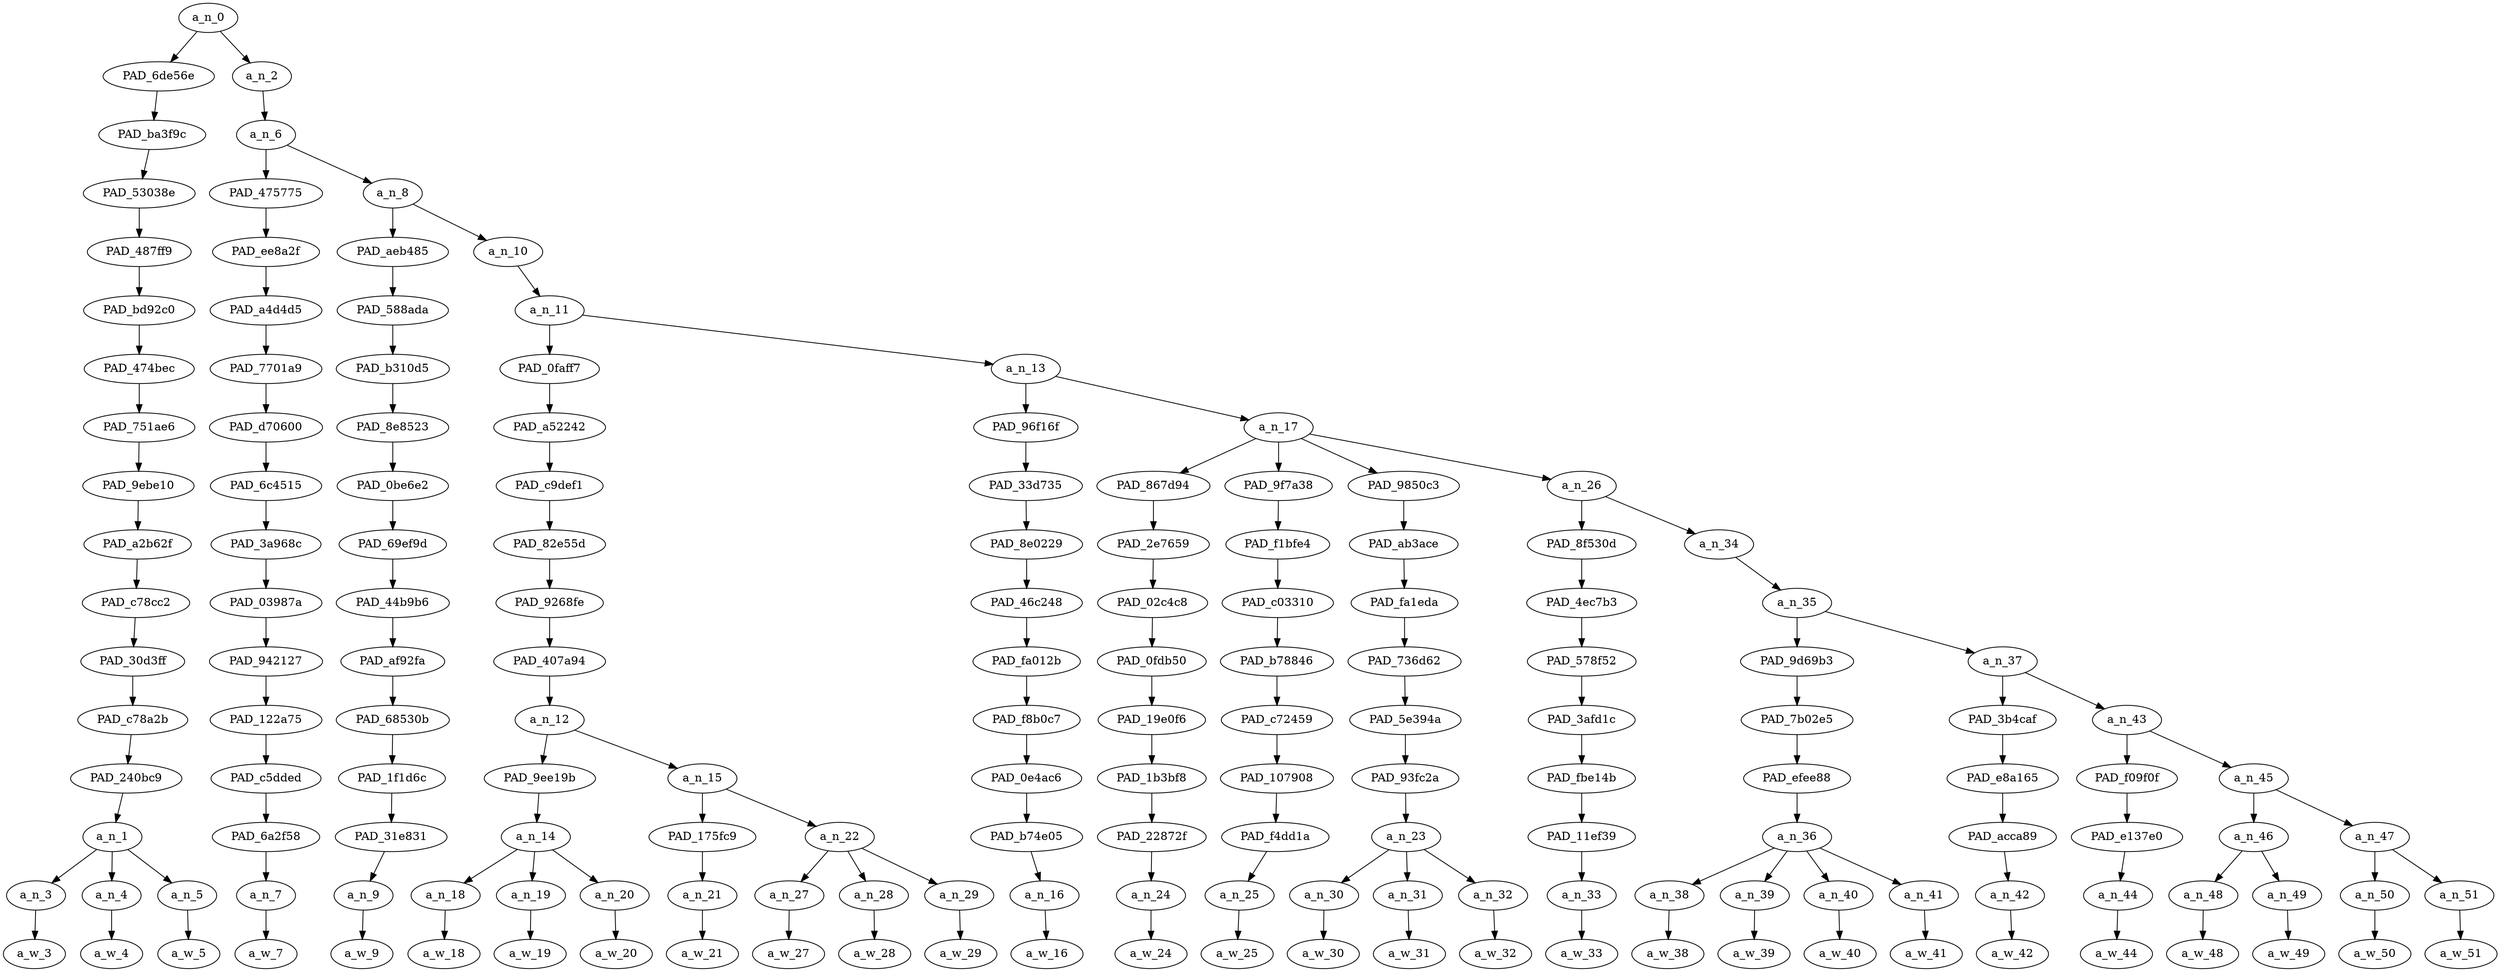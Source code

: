 strict digraph "" {
	a_n_0	[div_dir=1,
		index=0,
		level=16,
		pos="3.118408203125,16!",
		text_span="[0, 1, 2, 3, 4, 5, 6, 7, 8, 9, 10, 11, 12, 13, 14, 15, 16, 17, 18, 19, 20, 21, 22, 23, 24, 25, 26, 27, 28]",
		value=0.99999999];
	PAD_6de56e	[div_dir=-1,
		index=0,
		level=15,
		pos="1.0,15!",
		text_span="[0, 1, 2]",
		value=0.19244398];
	a_n_0 -> PAD_6de56e;
	a_n_2	[div_dir=1,
		index=1,
		level=15,
		pos="5.23681640625,15!",
		text_span="[3, 4, 5, 6, 7, 8, 9, 10, 11, 12, 13, 14, 15, 16, 17, 18, 19, 20, 21, 22, 23, 24, 25, 26, 27, 28]",
		value=0.80752383];
	a_n_0 -> a_n_2;
	PAD_ba3f9c	[div_dir=-1,
		index=0,
		level=14,
		pos="1.0,14!",
		text_span="[0, 1, 2]",
		value=0.19244398];
	PAD_6de56e -> PAD_ba3f9c;
	PAD_53038e	[div_dir=-1,
		index=0,
		level=13,
		pos="1.0,13!",
		text_span="[0, 1, 2]",
		value=0.19244398];
	PAD_ba3f9c -> PAD_53038e;
	PAD_487ff9	[div_dir=-1,
		index=0,
		level=12,
		pos="1.0,12!",
		text_span="[0, 1, 2]",
		value=0.19244398];
	PAD_53038e -> PAD_487ff9;
	PAD_bd92c0	[div_dir=-1,
		index=0,
		level=11,
		pos="1.0,11!",
		text_span="[0, 1, 2]",
		value=0.19244398];
	PAD_487ff9 -> PAD_bd92c0;
	PAD_474bec	[div_dir=-1,
		index=0,
		level=10,
		pos="1.0,10!",
		text_span="[0, 1, 2]",
		value=0.19244398];
	PAD_bd92c0 -> PAD_474bec;
	PAD_751ae6	[div_dir=-1,
		index=0,
		level=9,
		pos="1.0,9!",
		text_span="[0, 1, 2]",
		value=0.19244398];
	PAD_474bec -> PAD_751ae6;
	PAD_9ebe10	[div_dir=-1,
		index=0,
		level=8,
		pos="1.0,8!",
		text_span="[0, 1, 2]",
		value=0.19244398];
	PAD_751ae6 -> PAD_9ebe10;
	PAD_a2b62f	[div_dir=-1,
		index=0,
		level=7,
		pos="1.0,7!",
		text_span="[0, 1, 2]",
		value=0.19244398];
	PAD_9ebe10 -> PAD_a2b62f;
	PAD_c78cc2	[div_dir=-1,
		index=0,
		level=6,
		pos="1.0,6!",
		text_span="[0, 1, 2]",
		value=0.19244398];
	PAD_a2b62f -> PAD_c78cc2;
	PAD_30d3ff	[div_dir=-1,
		index=0,
		level=5,
		pos="1.0,5!",
		text_span="[0, 1, 2]",
		value=0.19244398];
	PAD_c78cc2 -> PAD_30d3ff;
	PAD_c78a2b	[div_dir=-1,
		index=0,
		level=4,
		pos="1.0,4!",
		text_span="[0, 1, 2]",
		value=0.19244398];
	PAD_30d3ff -> PAD_c78a2b;
	PAD_240bc9	[div_dir=-1,
		index=0,
		level=3,
		pos="1.0,3!",
		text_span="[0, 1, 2]",
		value=0.19244398];
	PAD_c78a2b -> PAD_240bc9;
	a_n_1	[div_dir=-1,
		index=0,
		level=2,
		pos="1.0,2!",
		text_span="[0, 1, 2]",
		value=0.19244398];
	PAD_240bc9 -> a_n_1;
	a_n_3	[div_dir=-1,
		index=0,
		level=1,
		pos="0.0,1!",
		text_span="[0]",
		value=0.07278268];
	a_n_1 -> a_n_3;
	a_n_4	[div_dir=1,
		index=1,
		level=1,
		pos="1.0,1!",
		text_span="[1]",
		value=0.06236246];
	a_n_1 -> a_n_4;
	a_n_5	[div_dir=1,
		index=2,
		level=1,
		pos="2.0,1!",
		text_span="[2]",
		value=0.05725314];
	a_n_1 -> a_n_5;
	a_w_3	[div_dir=0,
		index=0,
		level=0,
		pos="0,0!",
		text_span="[0]",
		value="<user>"];
	a_n_3 -> a_w_3;
	a_w_4	[div_dir=0,
		index=1,
		level=0,
		pos="1,0!",
		text_span="[1]",
		value="<user>1"];
	a_n_4 -> a_w_4;
	a_w_5	[div_dir=0,
		index=2,
		level=0,
		pos="2,0!",
		text_span="[2]",
		value="<user>2"];
	a_n_5 -> a_w_5;
	a_n_6	[div_dir=1,
		index=1,
		level=14,
		pos="5.23681640625,14!",
		text_span="[3, 4, 5, 6, 7, 8, 9, 10, 11, 12, 13, 14, 15, 16, 17, 18, 19, 20, 21, 22, 23, 24, 25, 26, 27, 28]",
		value=0.80748641];
	a_n_2 -> a_n_6;
	PAD_475775	[div_dir=-1,
		index=1,
		level=13,
		pos="3.0,13!",
		text_span="[3]",
		value=0.03209814];
	a_n_6 -> PAD_475775;
	a_n_8	[div_dir=1,
		index=2,
		level=13,
		pos="7.4736328125,13!",
		text_span="[4, 5, 6, 7, 8, 9, 10, 11, 12, 13, 14, 15, 16, 17, 18, 19, 20, 21, 22, 23, 24, 25, 26, 27, 28]",
		value=0.77535085];
	a_n_6 -> a_n_8;
	PAD_ee8a2f	[div_dir=-1,
		index=1,
		level=12,
		pos="3.0,12!",
		text_span="[3]",
		value=0.03209814];
	PAD_475775 -> PAD_ee8a2f;
	PAD_a4d4d5	[div_dir=-1,
		index=1,
		level=11,
		pos="3.0,11!",
		text_span="[3]",
		value=0.03209814];
	PAD_ee8a2f -> PAD_a4d4d5;
	PAD_7701a9	[div_dir=-1,
		index=1,
		level=10,
		pos="3.0,10!",
		text_span="[3]",
		value=0.03209814];
	PAD_a4d4d5 -> PAD_7701a9;
	PAD_d70600	[div_dir=-1,
		index=1,
		level=9,
		pos="3.0,9!",
		text_span="[3]",
		value=0.03209814];
	PAD_7701a9 -> PAD_d70600;
	PAD_6c4515	[div_dir=-1,
		index=1,
		level=8,
		pos="3.0,8!",
		text_span="[3]",
		value=0.03209814];
	PAD_d70600 -> PAD_6c4515;
	PAD_3a968c	[div_dir=-1,
		index=1,
		level=7,
		pos="3.0,7!",
		text_span="[3]",
		value=0.03209814];
	PAD_6c4515 -> PAD_3a968c;
	PAD_03987a	[div_dir=-1,
		index=1,
		level=6,
		pos="3.0,6!",
		text_span="[3]",
		value=0.03209814];
	PAD_3a968c -> PAD_03987a;
	PAD_942127	[div_dir=-1,
		index=1,
		level=5,
		pos="3.0,5!",
		text_span="[3]",
		value=0.03209814];
	PAD_03987a -> PAD_942127;
	PAD_122a75	[div_dir=-1,
		index=1,
		level=4,
		pos="3.0,4!",
		text_span="[3]",
		value=0.03209814];
	PAD_942127 -> PAD_122a75;
	PAD_c5dded	[div_dir=-1,
		index=1,
		level=3,
		pos="3.0,3!",
		text_span="[3]",
		value=0.03209814];
	PAD_122a75 -> PAD_c5dded;
	PAD_6a2f58	[div_dir=-1,
		index=1,
		level=2,
		pos="3.0,2!",
		text_span="[3]",
		value=0.03209814];
	PAD_c5dded -> PAD_6a2f58;
	a_n_7	[div_dir=-1,
		index=3,
		level=1,
		pos="3.0,1!",
		text_span="[3]",
		value=0.03209814];
	PAD_6a2f58 -> a_n_7;
	a_w_7	[div_dir=0,
		index=3,
		level=0,
		pos="3,0!",
		text_span="[3]",
		value=you];
	a_n_7 -> a_w_7;
	PAD_aeb485	[div_dir=1,
		index=2,
		level=12,
		pos="4.0,12!",
		text_span="[4]",
		value=0.03310452];
	a_n_8 -> PAD_aeb485;
	a_n_10	[div_dir=1,
		index=3,
		level=12,
		pos="10.947265625,12!",
		text_span="[5, 6, 7, 8, 9, 10, 11, 12, 13, 14, 15, 16, 17, 18, 19, 20, 21, 22, 23, 24, 25, 26, 27, 28]",
		value=0.74218482];
	a_n_8 -> a_n_10;
	PAD_588ada	[div_dir=1,
		index=2,
		level=11,
		pos="4.0,11!",
		text_span="[4]",
		value=0.03310452];
	PAD_aeb485 -> PAD_588ada;
	PAD_b310d5	[div_dir=1,
		index=2,
		level=10,
		pos="4.0,10!",
		text_span="[4]",
		value=0.03310452];
	PAD_588ada -> PAD_b310d5;
	PAD_8e8523	[div_dir=1,
		index=2,
		level=9,
		pos="4.0,9!",
		text_span="[4]",
		value=0.03310452];
	PAD_b310d5 -> PAD_8e8523;
	PAD_0be6e2	[div_dir=1,
		index=2,
		level=8,
		pos="4.0,8!",
		text_span="[4]",
		value=0.03310452];
	PAD_8e8523 -> PAD_0be6e2;
	PAD_69ef9d	[div_dir=1,
		index=2,
		level=7,
		pos="4.0,7!",
		text_span="[4]",
		value=0.03310452];
	PAD_0be6e2 -> PAD_69ef9d;
	PAD_44b9b6	[div_dir=1,
		index=2,
		level=6,
		pos="4.0,6!",
		text_span="[4]",
		value=0.03310452];
	PAD_69ef9d -> PAD_44b9b6;
	PAD_af92fa	[div_dir=1,
		index=2,
		level=5,
		pos="4.0,5!",
		text_span="[4]",
		value=0.03310452];
	PAD_44b9b6 -> PAD_af92fa;
	PAD_68530b	[div_dir=1,
		index=2,
		level=4,
		pos="4.0,4!",
		text_span="[4]",
		value=0.03310452];
	PAD_af92fa -> PAD_68530b;
	PAD_1f1d6c	[div_dir=1,
		index=2,
		level=3,
		pos="4.0,3!",
		text_span="[4]",
		value=0.03310452];
	PAD_68530b -> PAD_1f1d6c;
	PAD_31e831	[div_dir=1,
		index=2,
		level=2,
		pos="4.0,2!",
		text_span="[4]",
		value=0.03310452];
	PAD_1f1d6c -> PAD_31e831;
	a_n_9	[div_dir=1,
		index=4,
		level=1,
		pos="4.0,1!",
		text_span="[4]",
		value=0.03310452];
	PAD_31e831 -> a_n_9;
	a_w_9	[div_dir=0,
		index=4,
		level=0,
		pos="4,0!",
		text_span="[4]",
		value=said];
	a_n_9 -> a_w_9;
	a_n_11	[div_dir=1,
		index=3,
		level=11,
		pos="10.947265625,11!",
		text_span="[5, 6, 7, 8, 9, 10, 11, 12, 13, 14, 15, 16, 17, 18, 19, 20, 21, 22, 23, 24, 25, 26, 27, 28]",
		value=0.74212810];
	a_n_10 -> a_n_11;
	PAD_0faff7	[div_dir=1,
		index=3,
		level=10,
		pos="7.5,10!",
		text_span="[5, 6, 7, 8, 9, 10, 11]",
		value=0.24790395];
	a_n_11 -> PAD_0faff7;
	a_n_13	[div_dir=1,
		index=4,
		level=10,
		pos="14.39453125,10!",
		text_span="[12, 13, 14, 15, 16, 17, 18, 19, 20, 21, 22, 23, 24, 25, 26, 27, 28]",
		value=0.49416742];
	a_n_11 -> a_n_13;
	PAD_a52242	[div_dir=1,
		index=3,
		level=9,
		pos="7.5,9!",
		text_span="[5, 6, 7, 8, 9, 10, 11]",
		value=0.24790395];
	PAD_0faff7 -> PAD_a52242;
	PAD_c9def1	[div_dir=1,
		index=3,
		level=8,
		pos="7.5,8!",
		text_span="[5, 6, 7, 8, 9, 10, 11]",
		value=0.24790395];
	PAD_a52242 -> PAD_c9def1;
	PAD_82e55d	[div_dir=1,
		index=3,
		level=7,
		pos="7.5,7!",
		text_span="[5, 6, 7, 8, 9, 10, 11]",
		value=0.24790395];
	PAD_c9def1 -> PAD_82e55d;
	PAD_9268fe	[div_dir=1,
		index=3,
		level=6,
		pos="7.5,6!",
		text_span="[5, 6, 7, 8, 9, 10, 11]",
		value=0.24790395];
	PAD_82e55d -> PAD_9268fe;
	PAD_407a94	[div_dir=1,
		index=3,
		level=5,
		pos="7.5,5!",
		text_span="[5, 6, 7, 8, 9, 10, 11]",
		value=0.24790395];
	PAD_9268fe -> PAD_407a94;
	a_n_12	[div_dir=1,
		index=3,
		level=4,
		pos="7.5,4!",
		text_span="[5, 6, 7, 8, 9, 10, 11]",
		value=0.24790395];
	PAD_407a94 -> a_n_12;
	PAD_9ee19b	[div_dir=-1,
		index=3,
		level=3,
		pos="6.0,3!",
		text_span="[5, 6, 7]",
		value=0.10883857];
	a_n_12 -> PAD_9ee19b;
	a_n_15	[div_dir=1,
		index=4,
		level=3,
		pos="9.0,3!",
		text_span="[8, 9, 10, 11]",
		value=0.13905137];
	a_n_12 -> a_n_15;
	a_n_14	[div_dir=-1,
		index=3,
		level=2,
		pos="6.0,2!",
		text_span="[5, 6, 7]",
		value=0.10883857];
	PAD_9ee19b -> a_n_14;
	a_n_18	[div_dir=-1,
		index=5,
		level=1,
		pos="5.0,1!",
		text_span="[5]",
		value=0.05203061];
	a_n_14 -> a_n_18;
	a_n_19	[div_dir=-1,
		index=6,
		level=1,
		pos="6.0,1!",
		text_span="[6]",
		value=0.02856810];
	a_n_14 -> a_n_19;
	a_n_20	[div_dir=-1,
		index=7,
		level=1,
		pos="7.0,1!",
		text_span="[7]",
		value=0.02813109];
	a_n_14 -> a_n_20;
	a_w_18	[div_dir=0,
		index=5,
		level=0,
		pos="5,0!",
		text_span="[5]",
		value=clinton];
	a_n_18 -> a_w_18;
	a_w_19	[div_dir=0,
		index=6,
		level=0,
		pos="6,0!",
		text_span="[6]",
		value=sexual];
	a_n_19 -> a_w_19;
	a_w_20	[div_dir=0,
		index=7,
		level=0,
		pos="7,0!",
		text_span="[7]",
		value=harassment];
	a_n_20 -> a_w_20;
	PAD_175fc9	[div_dir=1,
		index=4,
		level=2,
		pos="8.0,2!",
		text_span="[8]",
		value=0.01960372];
	a_n_15 -> PAD_175fc9;
	a_n_22	[div_dir=1,
		index=5,
		level=2,
		pos="10.0,2!",
		text_span="[9, 10, 11]",
		value=0.11933997];
	a_n_15 -> a_n_22;
	a_n_21	[div_dir=1,
		index=8,
		level=1,
		pos="8.0,1!",
		text_span="[8]",
		value=0.01960372];
	PAD_175fc9 -> a_n_21;
	a_w_21	[div_dir=0,
		index=8,
		level=0,
		pos="8,0!",
		text_span="[8]",
		value=in];
	a_n_21 -> a_w_21;
	a_n_27	[div_dir=-1,
		index=9,
		level=1,
		pos="9.0,1!",
		text_span="[9]",
		value=0.02674249];
	a_n_22 -> a_n_27;
	a_n_28	[div_dir=1,
		index=10,
		level=1,
		pos="10.0,1!",
		text_span="[10]",
		value=0.05218727];
	a_n_22 -> a_n_28;
	a_n_29	[div_dir=1,
		index=11,
		level=1,
		pos="11.0,1!",
		text_span="[11]",
		value=0.04036505];
	a_n_22 -> a_n_29;
	a_w_27	[div_dir=0,
		index=9,
		level=0,
		pos="9,0!",
		text_span="[9]",
		value=the];
	a_n_27 -> a_w_27;
	a_w_28	[div_dir=0,
		index=10,
		level=0,
		pos="10,0!",
		text_span="[10]",
		value=white];
	a_n_28 -> a_w_28;
	a_w_29	[div_dir=0,
		index=11,
		level=0,
		pos="11,0!",
		text_span="[11]",
		value=house];
	a_n_29 -> a_w_29;
	PAD_96f16f	[div_dir=1,
		index=4,
		level=9,
		pos="12.0,9!",
		text_span="[12]",
		value=0.02188194];
	a_n_13 -> PAD_96f16f;
	a_n_17	[div_dir=1,
		index=5,
		level=9,
		pos="16.7890625,9!",
		text_span="[13, 14, 15, 16, 17, 18, 19, 20, 21, 22, 23, 24, 25, 26, 27, 28]",
		value=0.47222842];
	a_n_13 -> a_n_17;
	PAD_33d735	[div_dir=1,
		index=4,
		level=8,
		pos="12.0,8!",
		text_span="[12]",
		value=0.02188194];
	PAD_96f16f -> PAD_33d735;
	PAD_8e0229	[div_dir=1,
		index=4,
		level=7,
		pos="12.0,7!",
		text_span="[12]",
		value=0.02188194];
	PAD_33d735 -> PAD_8e0229;
	PAD_46c248	[div_dir=1,
		index=4,
		level=6,
		pos="12.0,6!",
		text_span="[12]",
		value=0.02188194];
	PAD_8e0229 -> PAD_46c248;
	PAD_fa012b	[div_dir=1,
		index=4,
		level=5,
		pos="12.0,5!",
		text_span="[12]",
		value=0.02188194];
	PAD_46c248 -> PAD_fa012b;
	PAD_f8b0c7	[div_dir=1,
		index=4,
		level=4,
		pos="12.0,4!",
		text_span="[12]",
		value=0.02188194];
	PAD_fa012b -> PAD_f8b0c7;
	PAD_0e4ac6	[div_dir=1,
		index=5,
		level=3,
		pos="12.0,3!",
		text_span="[12]",
		value=0.02188194];
	PAD_f8b0c7 -> PAD_0e4ac6;
	PAD_b74e05	[div_dir=1,
		index=6,
		level=2,
		pos="12.0,2!",
		text_span="[12]",
		value=0.02188194];
	PAD_0e4ac6 -> PAD_b74e05;
	a_n_16	[div_dir=1,
		index=12,
		level=1,
		pos="12.0,1!",
		text_span="[12]",
		value=0.02188194];
	PAD_b74e05 -> a_n_16;
	a_w_16	[div_dir=0,
		index=12,
		level=0,
		pos="12,0!",
		text_span="[12]",
		value=was];
	a_n_16 -> a_w_16;
	PAD_867d94	[div_dir=1,
		index=6,
		level=8,
		pos="16.0,8!",
		text_span="[16]",
		value=0.02405103];
	a_n_17 -> PAD_867d94;
	PAD_9f7a38	[div_dir=1,
		index=7,
		level=8,
		pos="17.0,8!",
		text_span="[17]",
		value=0.01648301];
	a_n_17 -> PAD_9f7a38;
	PAD_9850c3	[div_dir=1,
		index=5,
		level=8,
		pos="14.0,8!",
		text_span="[13, 14, 15]",
		value=0.06302324];
	a_n_17 -> PAD_9850c3;
	a_n_26	[div_dir=-1,
		index=8,
		level=8,
		pos="20.15625,8!",
		text_span="[18, 19, 20, 21, 22, 23, 24, 25, 26, 27, 28]",
		value=0.36863935];
	a_n_17 -> a_n_26;
	PAD_2e7659	[div_dir=1,
		index=6,
		level=7,
		pos="16.0,7!",
		text_span="[16]",
		value=0.02405103];
	PAD_867d94 -> PAD_2e7659;
	PAD_02c4c8	[div_dir=1,
		index=6,
		level=6,
		pos="16.0,6!",
		text_span="[16]",
		value=0.02405103];
	PAD_2e7659 -> PAD_02c4c8;
	PAD_0fdb50	[div_dir=1,
		index=6,
		level=5,
		pos="16.0,5!",
		text_span="[16]",
		value=0.02405103];
	PAD_02c4c8 -> PAD_0fdb50;
	PAD_19e0f6	[div_dir=1,
		index=6,
		level=4,
		pos="16.0,4!",
		text_span="[16]",
		value=0.02405103];
	PAD_0fdb50 -> PAD_19e0f6;
	PAD_1b3bf8	[div_dir=1,
		index=7,
		level=3,
		pos="16.0,3!",
		text_span="[16]",
		value=0.02405103];
	PAD_19e0f6 -> PAD_1b3bf8;
	PAD_22872f	[div_dir=1,
		index=8,
		level=2,
		pos="16.0,2!",
		text_span="[16]",
		value=0.02405103];
	PAD_1b3bf8 -> PAD_22872f;
	a_n_24	[div_dir=1,
		index=16,
		level=1,
		pos="16.0,1!",
		text_span="[16]",
		value=0.02405103];
	PAD_22872f -> a_n_24;
	a_w_24	[div_dir=0,
		index=16,
		level=0,
		pos="16,0!",
		text_span="[16]",
		value=therefore];
	a_n_24 -> a_w_24;
	PAD_f1bfe4	[div_dir=1,
		index=7,
		level=7,
		pos="17.0,7!",
		text_span="[17]",
		value=0.01648301];
	PAD_9f7a38 -> PAD_f1bfe4;
	PAD_c03310	[div_dir=1,
		index=7,
		level=6,
		pos="17.0,6!",
		text_span="[17]",
		value=0.01648301];
	PAD_f1bfe4 -> PAD_c03310;
	PAD_b78846	[div_dir=1,
		index=7,
		level=5,
		pos="17.0,5!",
		text_span="[17]",
		value=0.01648301];
	PAD_c03310 -> PAD_b78846;
	PAD_c72459	[div_dir=1,
		index=7,
		level=4,
		pos="17.0,4!",
		text_span="[17]",
		value=0.01648301];
	PAD_b78846 -> PAD_c72459;
	PAD_107908	[div_dir=1,
		index=8,
		level=3,
		pos="17.0,3!",
		text_span="[17]",
		value=0.01648301];
	PAD_c72459 -> PAD_107908;
	PAD_f4dd1a	[div_dir=1,
		index=9,
		level=2,
		pos="17.0,2!",
		text_span="[17]",
		value=0.01648301];
	PAD_107908 -> PAD_f4dd1a;
	a_n_25	[div_dir=1,
		index=17,
		level=1,
		pos="17.0,1!",
		text_span="[17]",
		value=0.01648301];
	PAD_f4dd1a -> a_n_25;
	a_w_25	[div_dir=0,
		index=17,
		level=0,
		pos="17,0!",
		text_span="[17]",
		value=not];
	a_n_25 -> a_w_25;
	PAD_ab3ace	[div_dir=1,
		index=5,
		level=7,
		pos="14.0,7!",
		text_span="[13, 14, 15]",
		value=0.06302324];
	PAD_9850c3 -> PAD_ab3ace;
	PAD_fa1eda	[div_dir=1,
		index=5,
		level=6,
		pos="14.0,6!",
		text_span="[13, 14, 15]",
		value=0.06302324];
	PAD_ab3ace -> PAD_fa1eda;
	PAD_736d62	[div_dir=1,
		index=5,
		level=5,
		pos="14.0,5!",
		text_span="[13, 14, 15]",
		value=0.06302324];
	PAD_fa1eda -> PAD_736d62;
	PAD_5e394a	[div_dir=1,
		index=5,
		level=4,
		pos="14.0,4!",
		text_span="[13, 14, 15]",
		value=0.06302324];
	PAD_736d62 -> PAD_5e394a;
	PAD_93fc2a	[div_dir=1,
		index=6,
		level=3,
		pos="14.0,3!",
		text_span="[13, 14, 15]",
		value=0.06302324];
	PAD_5e394a -> PAD_93fc2a;
	a_n_23	[div_dir=1,
		index=7,
		level=2,
		pos="14.0,2!",
		text_span="[13, 14, 15]",
		value=0.06302324];
	PAD_93fc2a -> a_n_23;
	a_n_30	[div_dir=1,
		index=13,
		level=1,
		pos="13.0,1!",
		text_span="[13]",
		value=0.01987672];
	a_n_23 -> a_n_30;
	a_n_31	[div_dir=1,
		index=14,
		level=1,
		pos="14.0,1!",
		text_span="[14]",
		value=0.02082023];
	a_n_23 -> a_n_31;
	a_n_32	[div_dir=1,
		index=15,
		level=1,
		pos="15.0,1!",
		text_span="[15]",
		value=0.02222581];
	a_n_23 -> a_n_32;
	a_w_30	[div_dir=0,
		index=13,
		level=0,
		pos="13,0!",
		text_span="[13]",
		value=his];
	a_n_30 -> a_w_30;
	a_w_31	[div_dir=0,
		index=14,
		level=0,
		pos="14,0!",
		text_span="[14]",
		value=personal];
	a_n_31 -> a_w_31;
	a_w_32	[div_dir=0,
		index=15,
		level=0,
		pos="15,0!",
		text_span="[15]",
		value=business];
	a_n_32 -> a_w_32;
	PAD_8f530d	[div_dir=1,
		index=8,
		level=7,
		pos="18.0,7!",
		text_span="[18]",
		value=0.06243877];
	a_n_26 -> PAD_8f530d;
	a_n_34	[div_dir=-1,
		index=9,
		level=7,
		pos="22.3125,7!",
		text_span="[19, 20, 21, 22, 23, 24, 25, 26, 27, 28]",
		value=0.30612284];
	a_n_26 -> a_n_34;
	PAD_4ec7b3	[div_dir=1,
		index=8,
		level=6,
		pos="18.0,6!",
		text_span="[18]",
		value=0.06243877];
	PAD_8f530d -> PAD_4ec7b3;
	PAD_578f52	[div_dir=1,
		index=8,
		level=5,
		pos="18.0,5!",
		text_span="[18]",
		value=0.06243877];
	PAD_4ec7b3 -> PAD_578f52;
	PAD_3afd1c	[div_dir=1,
		index=8,
		level=4,
		pos="18.0,4!",
		text_span="[18]",
		value=0.06243877];
	PAD_578f52 -> PAD_3afd1c;
	PAD_fbe14b	[div_dir=1,
		index=9,
		level=3,
		pos="18.0,3!",
		text_span="[18]",
		value=0.06243877];
	PAD_3afd1c -> PAD_fbe14b;
	PAD_11ef39	[div_dir=1,
		index=10,
		level=2,
		pos="18.0,2!",
		text_span="[18]",
		value=0.06243877];
	PAD_fbe14b -> PAD_11ef39;
	a_n_33	[div_dir=1,
		index=18,
		level=1,
		pos="18.0,1!",
		text_span="[18]",
		value=0.06243877];
	PAD_11ef39 -> a_n_33;
	a_w_33	[div_dir=0,
		index=18,
		level=0,
		pos="18,0!",
		text_span="[18]",
		value=impeachable];
	a_n_33 -> a_w_33;
	a_n_35	[div_dir=-1,
		index=9,
		level=6,
		pos="22.3125,6!",
		text_span="[19, 20, 21, 22, 23, 24, 25, 26, 27, 28]",
		value=0.30600961];
	a_n_34 -> a_n_35;
	PAD_9d69b3	[div_dir=1,
		index=9,
		level=5,
		pos="20.5,5!",
		text_span="[19, 20, 21, 22]",
		value=0.11379251];
	a_n_35 -> PAD_9d69b3;
	a_n_37	[div_dir=-1,
		index=10,
		level=5,
		pos="24.125,5!",
		text_span="[23, 24, 25, 26, 27, 28]",
		value=0.19210386];
	a_n_35 -> a_n_37;
	PAD_7b02e5	[div_dir=1,
		index=9,
		level=4,
		pos="20.5,4!",
		text_span="[19, 20, 21, 22]",
		value=0.11379251];
	PAD_9d69b3 -> PAD_7b02e5;
	PAD_efee88	[div_dir=1,
		index=10,
		level=3,
		pos="20.5,3!",
		text_span="[19, 20, 21, 22]",
		value=0.11379251];
	PAD_7b02e5 -> PAD_efee88;
	a_n_36	[div_dir=1,
		index=11,
		level=2,
		pos="20.5,2!",
		text_span="[19, 20, 21, 22]",
		value=0.11379251];
	PAD_efee88 -> a_n_36;
	a_n_38	[div_dir=-1,
		index=19,
		level=1,
		pos="19.0,1!",
		text_span="[19]",
		value=0.02120156];
	a_n_36 -> a_n_38;
	a_n_39	[div_dir=-1,
		index=20,
		level=1,
		pos="20.0,1!",
		text_span="[20]",
		value=0.03469485];
	a_n_36 -> a_n_39;
	a_n_40	[div_dir=1,
		index=21,
		level=1,
		pos="21.0,1!",
		text_span="[21]",
		value=0.03170366];
	a_n_36 -> a_n_40;
	a_n_41	[div_dir=1,
		index=22,
		level=1,
		pos="22.0,1!",
		text_span="[22]",
		value=0.02619066];
	a_n_36 -> a_n_41;
	a_w_38	[div_dir=0,
		index=19,
		level=0,
		pos="19,0!",
		text_span="[19]",
		value=this];
	a_n_38 -> a_w_38;
	a_w_39	[div_dir=0,
		index=20,
		level=0,
		pos="20,0!",
		text_span="[20]",
		value=congressional];
	a_n_39 -> a_w_39;
	a_w_40	[div_dir=0,
		index=21,
		level=0,
		pos="21,0!",
		text_span="[21]",
		value=hearing];
	a_n_40 -> a_w_40;
	a_w_41	[div_dir=0,
		index=22,
		level=0,
		pos="22,0!",
		text_span="[22]",
		value=video];
	a_n_41 -> a_w_41;
	PAD_3b4caf	[div_dir=-1,
		index=10,
		level=4,
		pos="23.0,4!",
		text_span="[23]",
		value=0.02115634];
	a_n_37 -> PAD_3b4caf;
	a_n_43	[div_dir=-1,
		index=11,
		level=4,
		pos="25.25,4!",
		text_span="[24, 25, 26, 27, 28]",
		value=0.17080430];
	a_n_37 -> a_n_43;
	PAD_e8a165	[div_dir=-1,
		index=11,
		level=3,
		pos="23.0,3!",
		text_span="[23]",
		value=0.02115634];
	PAD_3b4caf -> PAD_e8a165;
	PAD_acca89	[div_dir=-1,
		index=12,
		level=2,
		pos="23.0,2!",
		text_span="[23]",
		value=0.02115634];
	PAD_e8a165 -> PAD_acca89;
	a_n_42	[div_dir=-1,
		index=23,
		level=1,
		pos="23.0,1!",
		text_span="[23]",
		value=0.02115634];
	PAD_acca89 -> a_n_42;
	a_w_42	[div_dir=0,
		index=23,
		level=0,
		pos="23,0!",
		text_span="[23]",
		value=is];
	a_n_42 -> a_w_42;
	PAD_f09f0f	[div_dir=-1,
		index=12,
		level=3,
		pos="24.0,3!",
		text_span="[24]",
		value=0.02002959];
	a_n_43 -> PAD_f09f0f;
	a_n_45	[div_dir=-1,
		index=13,
		level=3,
		pos="26.5,3!",
		text_span="[25, 26, 27, 28]",
		value=0.15068063];
	a_n_43 -> a_n_45;
	PAD_e137e0	[div_dir=-1,
		index=13,
		level=2,
		pos="24.0,2!",
		text_span="[24]",
		value=0.02002959];
	PAD_f09f0f -> PAD_e137e0;
	a_n_44	[div_dir=-1,
		index=24,
		level=1,
		pos="24.0,1!",
		text_span="[24]",
		value=0.02002959];
	PAD_e137e0 -> a_n_44;
	a_w_44	[div_dir=0,
		index=24,
		level=0,
		pos="24,0!",
		text_span="[24]",
		value=on];
	a_n_44 -> a_w_44;
	a_n_46	[div_dir=-1,
		index=14,
		level=2,
		pos="25.5,2!",
		text_span="[25, 26]",
		value=0.09273879];
	a_n_45 -> a_n_46;
	a_n_47	[div_dir=-1,
		index=15,
		level=2,
		pos="27.5,2!",
		text_span="[27, 28]",
		value=0.05785637];
	a_n_45 -> a_n_47;
	a_n_48	[div_dir=1,
		index=25,
		level=1,
		pos="25.0,1!",
		text_span="[25]",
		value=0.04250146];
	a_n_46 -> a_n_48;
	a_n_49	[div_dir=-1,
		index=26,
		level=1,
		pos="26.0,1!",
		text_span="[26]",
		value=0.05023442];
	a_n_46 -> a_n_49;
	a_w_48	[div_dir=0,
		index=25,
		level=0,
		pos="25,0!",
		text_span="[25]",
		value=fb];
	a_n_48 -> a_w_48;
	a_w_49	[div_dir=0,
		index=26,
		level=0,
		pos="26,0!",
		text_span="[26]",
		value=shame];
	a_n_49 -> a_w_49;
	a_n_50	[div_dir=-1,
		index=27,
		level=1,
		pos="27.0,1!",
		text_span="[27]",
		value=0.02775038];
	a_n_47 -> a_n_50;
	a_n_51	[div_dir=-1,
		index=28,
		level=1,
		pos="28.0,1!",
		text_span="[28]",
		value=0.02997583];
	a_n_47 -> a_n_51;
	a_w_50	[div_dir=0,
		index=27,
		level=0,
		pos="27,0!",
		text_span="[27]",
		value=on1];
	a_n_50 -> a_w_50;
	a_w_51	[div_dir=0,
		index=28,
		level=0,
		pos="28,0!",
		text_span="[28]",
		value=you1];
	a_n_51 -> a_w_51;
}
